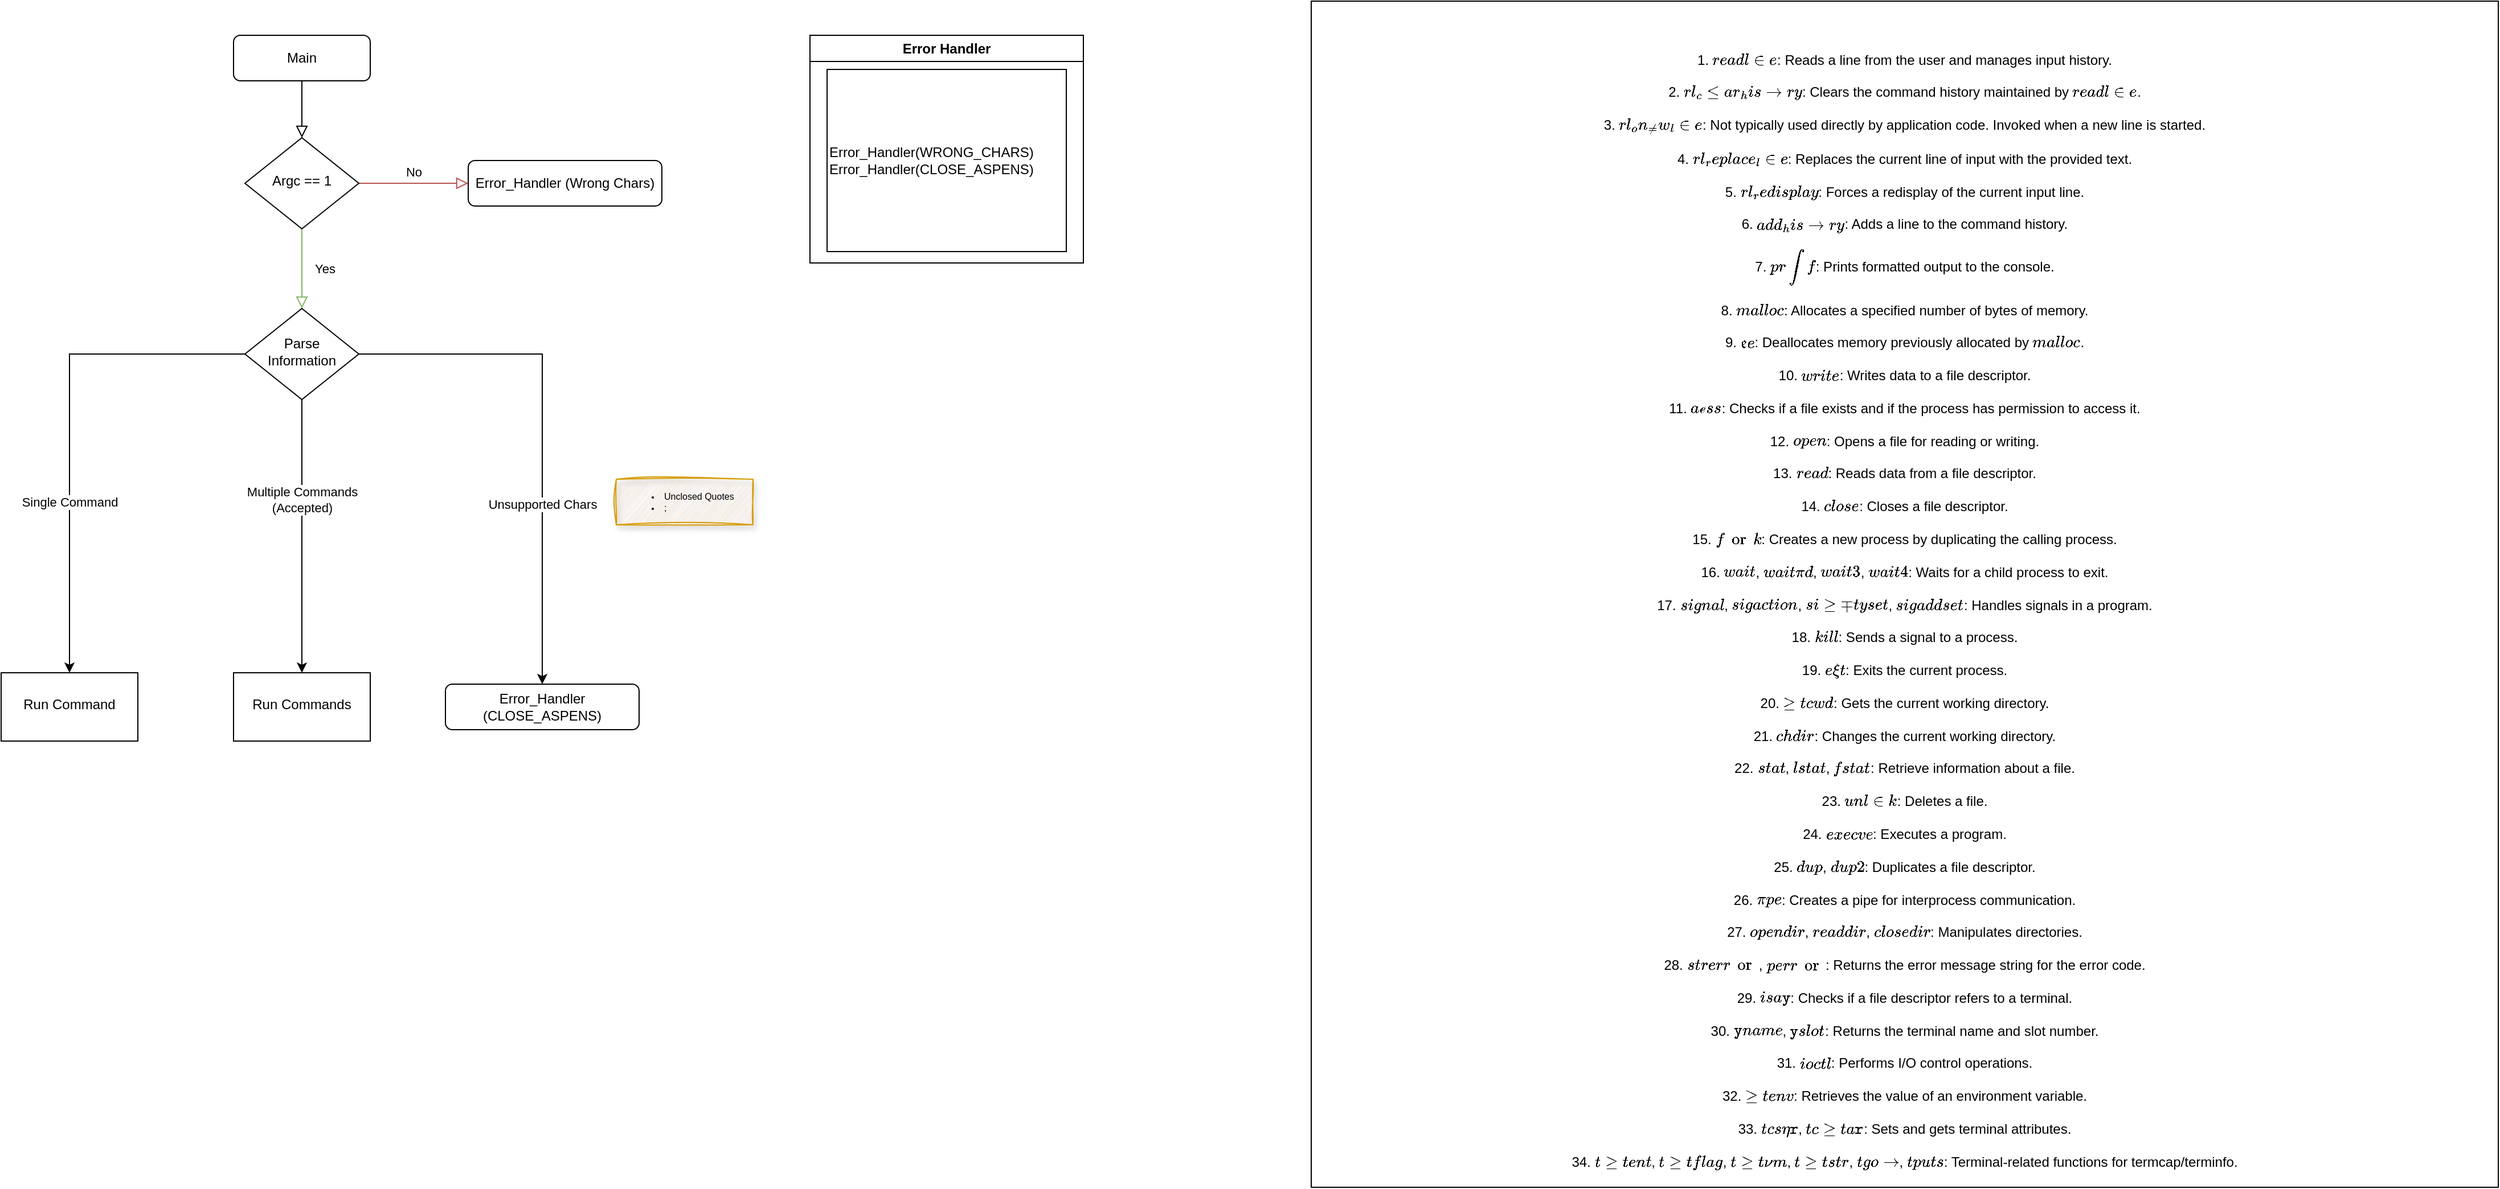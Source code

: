 <mxfile version="22.1.21" type="github">
  <diagram id="C5RBs43oDa-KdzZeNtuy" name="Page-1">
    <mxGraphModel dx="1434" dy="786" grid="1" gridSize="10" guides="1" tooltips="1" connect="1" arrows="1" fold="1" page="1" pageScale="1" pageWidth="827" pageHeight="1169" math="0" shadow="0">
      <root>
        <mxCell id="WIyWlLk6GJQsqaUBKTNV-0" />
        <mxCell id="WIyWlLk6GJQsqaUBKTNV-1" parent="WIyWlLk6GJQsqaUBKTNV-0" />
        <mxCell id="WIyWlLk6GJQsqaUBKTNV-2" value="" style="rounded=0;html=1;jettySize=auto;orthogonalLoop=1;fontSize=11;endArrow=block;endFill=0;endSize=8;strokeWidth=1;shadow=0;labelBackgroundColor=none;edgeStyle=orthogonalEdgeStyle;" parent="WIyWlLk6GJQsqaUBKTNV-1" source="WIyWlLk6GJQsqaUBKTNV-3" target="WIyWlLk6GJQsqaUBKTNV-6" edge="1">
          <mxGeometry relative="1" as="geometry" />
        </mxCell>
        <mxCell id="WIyWlLk6GJQsqaUBKTNV-3" value="Main" style="rounded=1;whiteSpace=wrap;html=1;fontSize=12;glass=0;strokeWidth=1;shadow=0;" parent="WIyWlLk6GJQsqaUBKTNV-1" vertex="1">
          <mxGeometry x="354" y="70" width="120" height="40" as="geometry" />
        </mxCell>
        <mxCell id="WIyWlLk6GJQsqaUBKTNV-4" value="Yes" style="rounded=0;html=1;jettySize=auto;orthogonalLoop=1;fontSize=11;endArrow=block;endFill=0;endSize=8;strokeWidth=1;shadow=0;labelBackgroundColor=none;edgeStyle=orthogonalEdgeStyle;fillColor=#d5e8d4;strokeColor=#82b366;" parent="WIyWlLk6GJQsqaUBKTNV-1" source="WIyWlLk6GJQsqaUBKTNV-6" target="WIyWlLk6GJQsqaUBKTNV-10" edge="1">
          <mxGeometry y="20" relative="1" as="geometry">
            <mxPoint as="offset" />
          </mxGeometry>
        </mxCell>
        <mxCell id="WIyWlLk6GJQsqaUBKTNV-5" value="No" style="edgeStyle=orthogonalEdgeStyle;rounded=0;html=1;jettySize=auto;orthogonalLoop=1;fontSize=11;endArrow=block;endFill=0;endSize=8;strokeWidth=1;shadow=0;labelBackgroundColor=none;fillColor=#f8cecc;strokeColor=#b85450;" parent="WIyWlLk6GJQsqaUBKTNV-1" source="WIyWlLk6GJQsqaUBKTNV-6" target="WIyWlLk6GJQsqaUBKTNV-7" edge="1">
          <mxGeometry y="10" relative="1" as="geometry">
            <mxPoint as="offset" />
          </mxGeometry>
        </mxCell>
        <mxCell id="WIyWlLk6GJQsqaUBKTNV-6" value="Argc == 1" style="rhombus;whiteSpace=wrap;html=1;shadow=0;fontFamily=Helvetica;fontSize=12;align=center;strokeWidth=1;spacing=6;spacingTop=-4;" parent="WIyWlLk6GJQsqaUBKTNV-1" vertex="1">
          <mxGeometry x="364" y="160" width="100" height="80" as="geometry" />
        </mxCell>
        <mxCell id="WIyWlLk6GJQsqaUBKTNV-7" value="Error_Handler (Wrong Chars)" style="rounded=1;whiteSpace=wrap;html=1;fontSize=12;glass=0;strokeWidth=1;shadow=0;" parent="WIyWlLk6GJQsqaUBKTNV-1" vertex="1">
          <mxGeometry x="560" y="180" width="170" height="40" as="geometry" />
        </mxCell>
        <mxCell id="VhV7s66vXhJWgNVcdYe1-1" value="" style="edgeStyle=orthogonalEdgeStyle;rounded=0;orthogonalLoop=1;jettySize=auto;html=1;" edge="1" parent="WIyWlLk6GJQsqaUBKTNV-1" source="WIyWlLk6GJQsqaUBKTNV-10" target="VhV7s66vXhJWgNVcdYe1-0">
          <mxGeometry relative="1" as="geometry" />
        </mxCell>
        <mxCell id="VhV7s66vXhJWgNVcdYe1-7" value="Multiple Commands&lt;br&gt;(Accepted)" style="edgeLabel;html=1;align=center;verticalAlign=middle;resizable=0;points=[];" vertex="1" connectable="0" parent="VhV7s66vXhJWgNVcdYe1-1">
          <mxGeometry x="-0.268" relative="1" as="geometry">
            <mxPoint as="offset" />
          </mxGeometry>
        </mxCell>
        <mxCell id="VhV7s66vXhJWgNVcdYe1-3" value="" style="edgeStyle=orthogonalEdgeStyle;rounded=0;orthogonalLoop=1;jettySize=auto;html=1;" edge="1" parent="WIyWlLk6GJQsqaUBKTNV-1" source="WIyWlLk6GJQsqaUBKTNV-10" target="VhV7s66vXhJWgNVcdYe1-2">
          <mxGeometry relative="1" as="geometry" />
        </mxCell>
        <mxCell id="VhV7s66vXhJWgNVcdYe1-6" value="Single Command" style="edgeLabel;html=1;align=center;verticalAlign=middle;resizable=0;points=[];" vertex="1" connectable="0" parent="VhV7s66vXhJWgNVcdYe1-3">
          <mxGeometry x="0.107" y="1" relative="1" as="geometry">
            <mxPoint x="-1" y="44" as="offset" />
          </mxGeometry>
        </mxCell>
        <mxCell id="VhV7s66vXhJWgNVcdYe1-5" value="" style="edgeStyle=orthogonalEdgeStyle;rounded=0;orthogonalLoop=1;jettySize=auto;html=1;" edge="1" parent="WIyWlLk6GJQsqaUBKTNV-1" source="WIyWlLk6GJQsqaUBKTNV-10" target="VhV7s66vXhJWgNVcdYe1-13">
          <mxGeometry relative="1" as="geometry">
            <mxPoint x="620" y="630" as="targetPoint" />
          </mxGeometry>
        </mxCell>
        <mxCell id="VhV7s66vXhJWgNVcdYe1-9" value="Unsupported Chars" style="edgeLabel;html=1;align=center;verticalAlign=middle;resizable=0;points=[];" vertex="1" connectable="0" parent="VhV7s66vXhJWgNVcdYe1-5">
          <mxGeometry x="0.297" relative="1" as="geometry">
            <mxPoint as="offset" />
          </mxGeometry>
        </mxCell>
        <mxCell id="WIyWlLk6GJQsqaUBKTNV-10" value="Parse Information" style="rhombus;whiteSpace=wrap;html=1;shadow=0;fontFamily=Helvetica;fontSize=12;align=center;strokeWidth=1;spacing=6;spacingTop=-4;" parent="WIyWlLk6GJQsqaUBKTNV-1" vertex="1">
          <mxGeometry x="364" y="310" width="100" height="80" as="geometry" />
        </mxCell>
        <mxCell id="VhV7s66vXhJWgNVcdYe1-0" value="Run Commands" style="whiteSpace=wrap;html=1;shadow=0;strokeWidth=1;spacing=6;spacingTop=-4;" vertex="1" parent="WIyWlLk6GJQsqaUBKTNV-1">
          <mxGeometry x="354" y="630" width="120" height="60" as="geometry" />
        </mxCell>
        <mxCell id="VhV7s66vXhJWgNVcdYe1-2" value="Run Command" style="whiteSpace=wrap;html=1;shadow=0;strokeWidth=1;spacing=6;spacingTop=-4;" vertex="1" parent="WIyWlLk6GJQsqaUBKTNV-1">
          <mxGeometry x="150" y="630" width="120" height="60" as="geometry" />
        </mxCell>
        <mxCell id="VhV7s66vXhJWgNVcdYe1-12" value="&lt;div align=&quot;left&quot;&gt;&lt;ul style=&quot;font-size: 11px;&quot;&gt;&lt;li style=&quot;font-size: 8px;&quot;&gt;&lt;font style=&quot;font-size: 8px;&quot;&gt;Unclosed Quotes&lt;/font&gt;&lt;/li&gt;&lt;li style=&quot;font-size: 8px;&quot;&gt;&lt;font style=&quot;font-size: 8px;&quot;&gt;; &lt;br&gt;&lt;/font&gt;&lt;/li&gt;&lt;/ul&gt;&lt;/div&gt;" style="whiteSpace=wrap;html=1;fillColor=#ffe6cc;strokeColor=#d79b00;sketch=1;curveFitting=1;jiggle=2;shadow=1;align=left;" vertex="1" parent="WIyWlLk6GJQsqaUBKTNV-1">
          <mxGeometry x="690" y="460" width="120" height="40" as="geometry" />
        </mxCell>
        <mxCell id="VhV7s66vXhJWgNVcdYe1-13" value="Error_Handler (CLOSE_ASPENS)" style="rounded=1;whiteSpace=wrap;html=1;fontSize=12;glass=0;strokeWidth=1;shadow=0;" vertex="1" parent="WIyWlLk6GJQsqaUBKTNV-1">
          <mxGeometry x="540" y="640" width="170" height="40" as="geometry" />
        </mxCell>
        <mxCell id="VhV7s66vXhJWgNVcdYe1-15" value="Error Handler" style="swimlane;whiteSpace=wrap;html=1;align=center;" vertex="1" parent="WIyWlLk6GJQsqaUBKTNV-1">
          <mxGeometry x="860" y="70" width="240" height="200" as="geometry">
            <mxRectangle x="1000" y="200" width="120" height="30" as="alternateBounds" />
          </mxGeometry>
        </mxCell>
        <mxCell id="VhV7s66vXhJWgNVcdYe1-18" value="&lt;div align=&quot;left&quot;&gt;Error_Handler(WRONG_CHARS)&lt;br&gt;Error_Handler(CLOSE_ASPENS)&lt;/div&gt;" style="align=left;verticalAlign=middle;labelPosition=center;verticalLabelPosition=middle;spacing=2;whiteSpace=wrap;html=1;fontSize=12;spacingRight=37;" vertex="1" parent="VhV7s66vXhJWgNVcdYe1-15">
          <mxGeometry x="15" y="30" width="210" height="160" as="geometry" />
        </mxCell>
        <mxCell id="VhV7s66vXhJWgNVcdYe1-23" value="&lt;br&gt;&lt;br&gt;1. `readline`: Reads a line from the user and manages input history.&lt;br&gt;&lt;br&gt;2. `rl_clear_history`: Clears the command history maintained by `readline`.&lt;br&gt;&lt;br&gt;3. `rl_on_new_line`: Not typically used directly by application code. Invoked when a new line is started.&lt;br&gt;&lt;br&gt;4. `rl_replace_line`: Replaces the current line of input with the provided text.&lt;br&gt;&lt;br&gt;5. `rl_redisplay`: Forces a redisplay of the current input line.&lt;br&gt;&lt;br&gt;6. `add_history`: Adds a line to the command history.&lt;br&gt;&lt;br&gt;7. `printf`: Prints formatted output to the console.&lt;br&gt;&lt;br&gt;8. `malloc`: Allocates a specified number of bytes of memory.&lt;br&gt;&lt;br&gt;9. `free`: Deallocates memory previously allocated by `malloc`.&lt;br&gt;&lt;br&gt;10. `write`: Writes data to a file descriptor.&lt;br&gt;&lt;br&gt;11. `access`: Checks if a file exists and if the process has permission to access it.&lt;br&gt;&lt;br&gt;12. `open`: Opens a file for reading or writing.&lt;br&gt;&lt;br&gt;13. `read`: Reads data from a file descriptor.&lt;br&gt;&lt;br&gt;14. `close`: Closes a file descriptor.&lt;br&gt;&lt;br&gt;15. `fork`: Creates a new process by duplicating the calling process.&lt;br&gt;&lt;br&gt;16. `wait`, `waitpid`, `wait3`, `wait4`: Waits for a child process to exit.&lt;br&gt;&lt;br&gt;17. `signal`, `sigaction`, `sigemptyset`, `sigaddset`: Handles signals in a program.&lt;br&gt;&lt;br&gt;18. `kill`: Sends a signal to a process.&lt;br&gt;&lt;br&gt;19. `exit`: Exits the current process.&lt;br&gt;&lt;br&gt;20. `getcwd`: Gets the current working directory.&lt;br&gt;&lt;br&gt;21. `chdir`: Changes the current working directory.&lt;br&gt;&lt;br&gt;22. `stat`, `lstat`, `fstat`: Retrieve information about a file.&lt;br&gt;&lt;br&gt;23. `unlink`: Deletes a file.&lt;br&gt;&lt;br&gt;24. `execve`: Executes a program.&lt;br&gt;&lt;br&gt;25. `dup`, `dup2`: Duplicates a file descriptor.&lt;br&gt;&lt;br&gt;26. `pipe`: Creates a pipe for interprocess communication.&lt;br&gt;&lt;br&gt;27. `opendir`, `readdir`, `closedir`: Manipulates directories.&lt;br&gt;&lt;br&gt;28. `strerror`, `perror`: Returns the error message string for the error code.&lt;br&gt;&lt;br&gt;29. `isatty`: Checks if a file descriptor refers to a terminal.&lt;br&gt;&lt;br&gt;30. `ttyname`, `ttyslot`: Returns the terminal name and slot number.&lt;br&gt;&lt;br&gt;31. `ioctl`: Performs I/O control operations.&lt;br&gt;&lt;br&gt;32. `getenv`: Retrieves the value of an environment variable.&lt;br&gt;&lt;br&gt;33. `tcsetattr`, `tcgetattr`: Sets and gets terminal attributes.&lt;br&gt;&lt;br&gt;34. `tgetent`, `tgetflag`, `tgetnum`, `tgetstr`, `tgoto`, `tputs`: Terminal-related functions for termcap/terminfo." style="whiteSpace=wrap;html=1;aspect=fixed;" vertex="1" parent="WIyWlLk6GJQsqaUBKTNV-1">
          <mxGeometry x="1300" y="40" width="1042" height="1042" as="geometry" />
        </mxCell>
      </root>
    </mxGraphModel>
  </diagram>
</mxfile>
